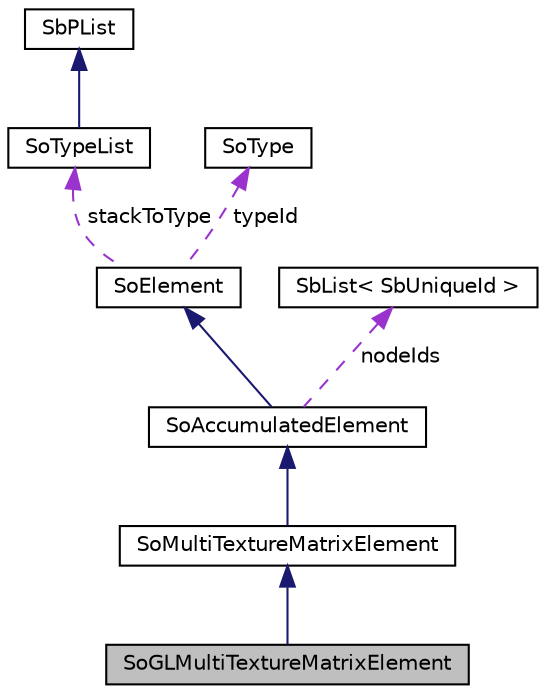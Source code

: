 digraph "SoGLMultiTextureMatrixElement"
{
 // LATEX_PDF_SIZE
  edge [fontname="Helvetica",fontsize="10",labelfontname="Helvetica",labelfontsize="10"];
  node [fontname="Helvetica",fontsize="10",shape=record];
  Node1 [label="SoGLMultiTextureMatrixElement",height=0.2,width=0.4,color="black", fillcolor="grey75", style="filled", fontcolor="black",tooltip="The SoGLMultiTextureMatrixElement class is used to update the OpenGL texture matrix."];
  Node2 -> Node1 [dir="back",color="midnightblue",fontsize="10",style="solid",fontname="Helvetica"];
  Node2 [label="SoMultiTextureMatrixElement",height=0.2,width=0.4,color="black", fillcolor="white", style="filled",URL="$classSoMultiTextureMatrixElement.html",tooltip="The SoMultiTextureMatrixElement class is used to manage the texture matrix stack for texture units > ..."];
  Node3 -> Node2 [dir="back",color="midnightblue",fontsize="10",style="solid",fontname="Helvetica"];
  Node3 [label="SoAccumulatedElement",height=0.2,width=0.4,color="black", fillcolor="white", style="filled",URL="$classSoAccumulatedElement.html",tooltip="The SoAccumulatedElement class is an abstract class for storing accumulated state."];
  Node4 -> Node3 [dir="back",color="midnightblue",fontsize="10",style="solid",fontname="Helvetica"];
  Node4 [label="SoElement",height=0.2,width=0.4,color="black", fillcolor="white", style="filled",URL="$classSoElement.html",tooltip="SoElement is the abstract base class for all elements."];
  Node5 -> Node4 [dir="back",color="darkorchid3",fontsize="10",style="dashed",label=" stackToType" ,fontname="Helvetica"];
  Node5 [label="SoTypeList",height=0.2,width=0.4,color="black", fillcolor="white", style="filled",URL="$classSoTypeList.html",tooltip="The SoTypeList class is a container class for arrays of SoType objects."];
  Node6 -> Node5 [dir="back",color="midnightblue",fontsize="10",style="solid",fontname="Helvetica"];
  Node6 [label="SbPList",height=0.2,width=0.4,color="black", fillcolor="white", style="filled",URL="$classSbPList.html",tooltip="The SbPList class is a container class for void pointers."];
  Node7 -> Node4 [dir="back",color="darkorchid3",fontsize="10",style="dashed",label=" typeId" ,fontname="Helvetica"];
  Node7 [label="SoType",height=0.2,width=0.4,color="black", fillcolor="white", style="filled",URL="$classSoType.html",tooltip="The SoType class is the basis for the runtime type system in Coin."];
  Node8 -> Node3 [dir="back",color="darkorchid3",fontsize="10",style="dashed",label=" nodeIds" ,fontname="Helvetica"];
  Node8 [label="SbList\< SbUniqueId \>",height=0.2,width=0.4,color="black", fillcolor="white", style="filled",URL="$classSbList.html",tooltip=" "];
}
